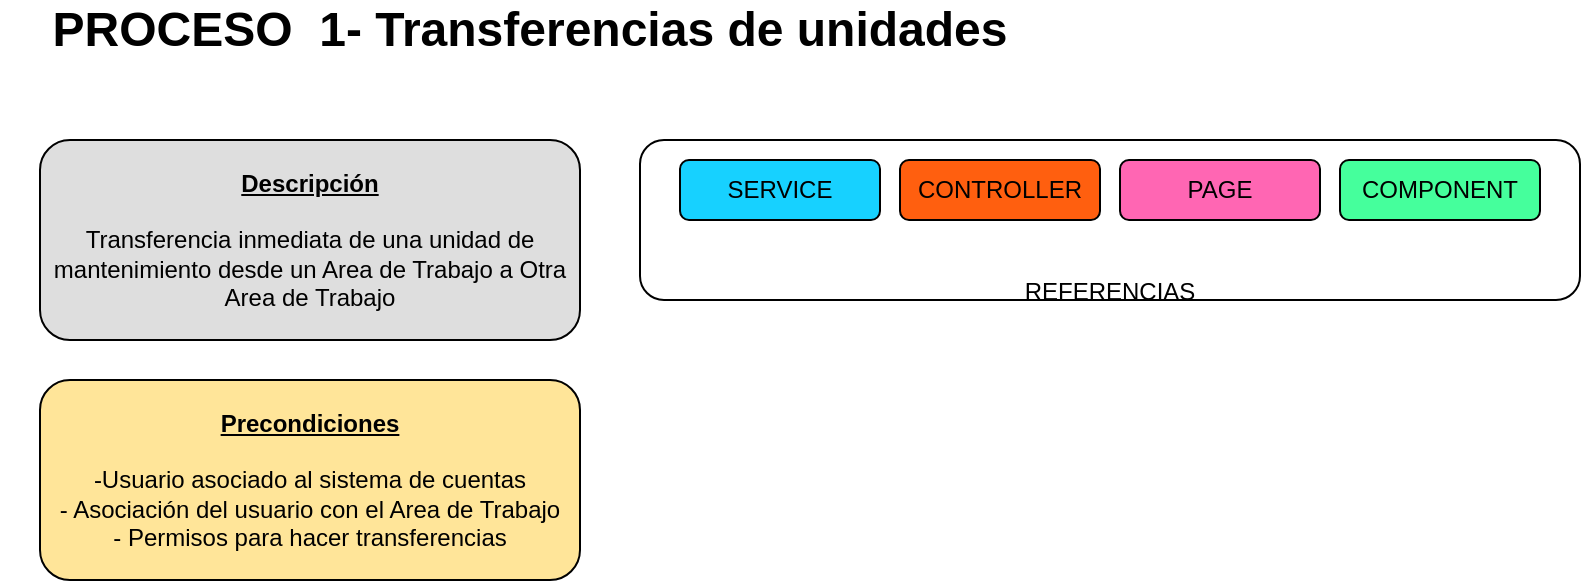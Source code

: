 <mxfile version="24.8.3">
  <diagram name="Page-1" id="NcC5PgYZ-NexvbhuQppV">
    <mxGraphModel dx="1762" dy="1990" grid="1" gridSize="10" guides="1" tooltips="1" connect="1" arrows="1" fold="1" page="1" pageScale="1" pageWidth="827" pageHeight="1169" math="0" shadow="0">
      <root>
        <mxCell id="0" />
        <mxCell id="1" parent="0" />
        <mxCell id="MA1KdJT02vzCbtP6c7a8-1" value="&lt;u&gt;&lt;b&gt;Descripción&lt;/b&gt;&lt;/u&gt;&lt;div&gt;&lt;br&gt;&lt;/div&gt;&lt;div&gt;Transferencia inmediata de una unidad de mantenimiento desde un Area de Trabajo a Otra Area de Trabajo&lt;/div&gt;" style="rounded=1;whiteSpace=wrap;html=1;fillColor=#DEDEDE;" vertex="1" parent="1">
          <mxGeometry x="50" y="10" width="270" height="100" as="geometry" />
        </mxCell>
        <mxCell id="MA1KdJT02vzCbtP6c7a8-7" value="&lt;div&gt;&lt;b&gt;&lt;u&gt;Precondiciones&lt;/u&gt;&lt;/b&gt;&lt;/div&gt;&lt;div&gt;&lt;b&gt;&lt;u&gt;&lt;br&gt;&lt;/u&gt;&lt;/b&gt;&lt;/div&gt;&lt;div&gt;-Usuario asociado al sistema de cuentas&lt;/div&gt;&lt;div&gt;- Asociación del usuario con el Area de Trabajo&lt;/div&gt;&lt;div&gt;- Permisos para hacer transferencias&lt;/div&gt;" style="rounded=1;whiteSpace=wrap;html=1;fillColor=#FFE599;" vertex="1" parent="1">
          <mxGeometry x="50" y="130" width="270" height="100" as="geometry" />
        </mxCell>
        <mxCell id="MA1KdJT02vzCbtP6c7a8-8" value="&lt;b&gt;&lt;font style=&quot;font-size: 24px;&quot;&gt;PROCESO&amp;nbsp; 1- Transferencias de unidades&lt;/font&gt;&lt;/b&gt;" style="text;html=1;align=center;verticalAlign=middle;whiteSpace=wrap;rounded=0;" vertex="1" parent="1">
          <mxGeometry x="30" y="-60" width="530" height="30" as="geometry" />
        </mxCell>
        <mxCell id="MA1KdJT02vzCbtP6c7a8-9" value="" style="group" vertex="1" connectable="0" parent="1">
          <mxGeometry x="350" y="10" width="470" height="80" as="geometry" />
        </mxCell>
        <mxCell id="MA1KdJT02vzCbtP6c7a8-2" value="&lt;div&gt;&lt;br&gt;&lt;/div&gt;&lt;div&gt;&lt;br&gt;&lt;/div&gt;&lt;div&gt;&lt;br&gt;&lt;/div&gt;&lt;div&gt;&lt;br&gt;&lt;/div&gt;&lt;div&gt;&lt;br&gt;&lt;/div&gt;REFERENCIAS" style="rounded=1;whiteSpace=wrap;html=1;" vertex="1" parent="MA1KdJT02vzCbtP6c7a8-9">
          <mxGeometry width="470" height="80" as="geometry" />
        </mxCell>
        <mxCell id="MA1KdJT02vzCbtP6c7a8-3" value="SERVICE" style="rounded=1;whiteSpace=wrap;html=1;fillColor=#17D1FF;" vertex="1" parent="MA1KdJT02vzCbtP6c7a8-9">
          <mxGeometry x="20" y="10" width="100" height="30" as="geometry" />
        </mxCell>
        <mxCell id="MA1KdJT02vzCbtP6c7a8-4" value="CONTROLLER" style="rounded=1;whiteSpace=wrap;html=1;fillColor=#FF5F0F;" vertex="1" parent="MA1KdJT02vzCbtP6c7a8-9">
          <mxGeometry x="130" y="10" width="100" height="30" as="geometry" />
        </mxCell>
        <mxCell id="MA1KdJT02vzCbtP6c7a8-5" value="PAGE" style="rounded=1;whiteSpace=wrap;html=1;fillColor=#FF66B3;" vertex="1" parent="MA1KdJT02vzCbtP6c7a8-9">
          <mxGeometry x="240" y="10" width="100" height="30" as="geometry" />
        </mxCell>
        <mxCell id="MA1KdJT02vzCbtP6c7a8-6" value="COMPONENT" style="rounded=1;whiteSpace=wrap;html=1;fillColor=#45FF9C;" vertex="1" parent="MA1KdJT02vzCbtP6c7a8-9">
          <mxGeometry x="350" y="10" width="100" height="30" as="geometry" />
        </mxCell>
      </root>
    </mxGraphModel>
  </diagram>
</mxfile>
